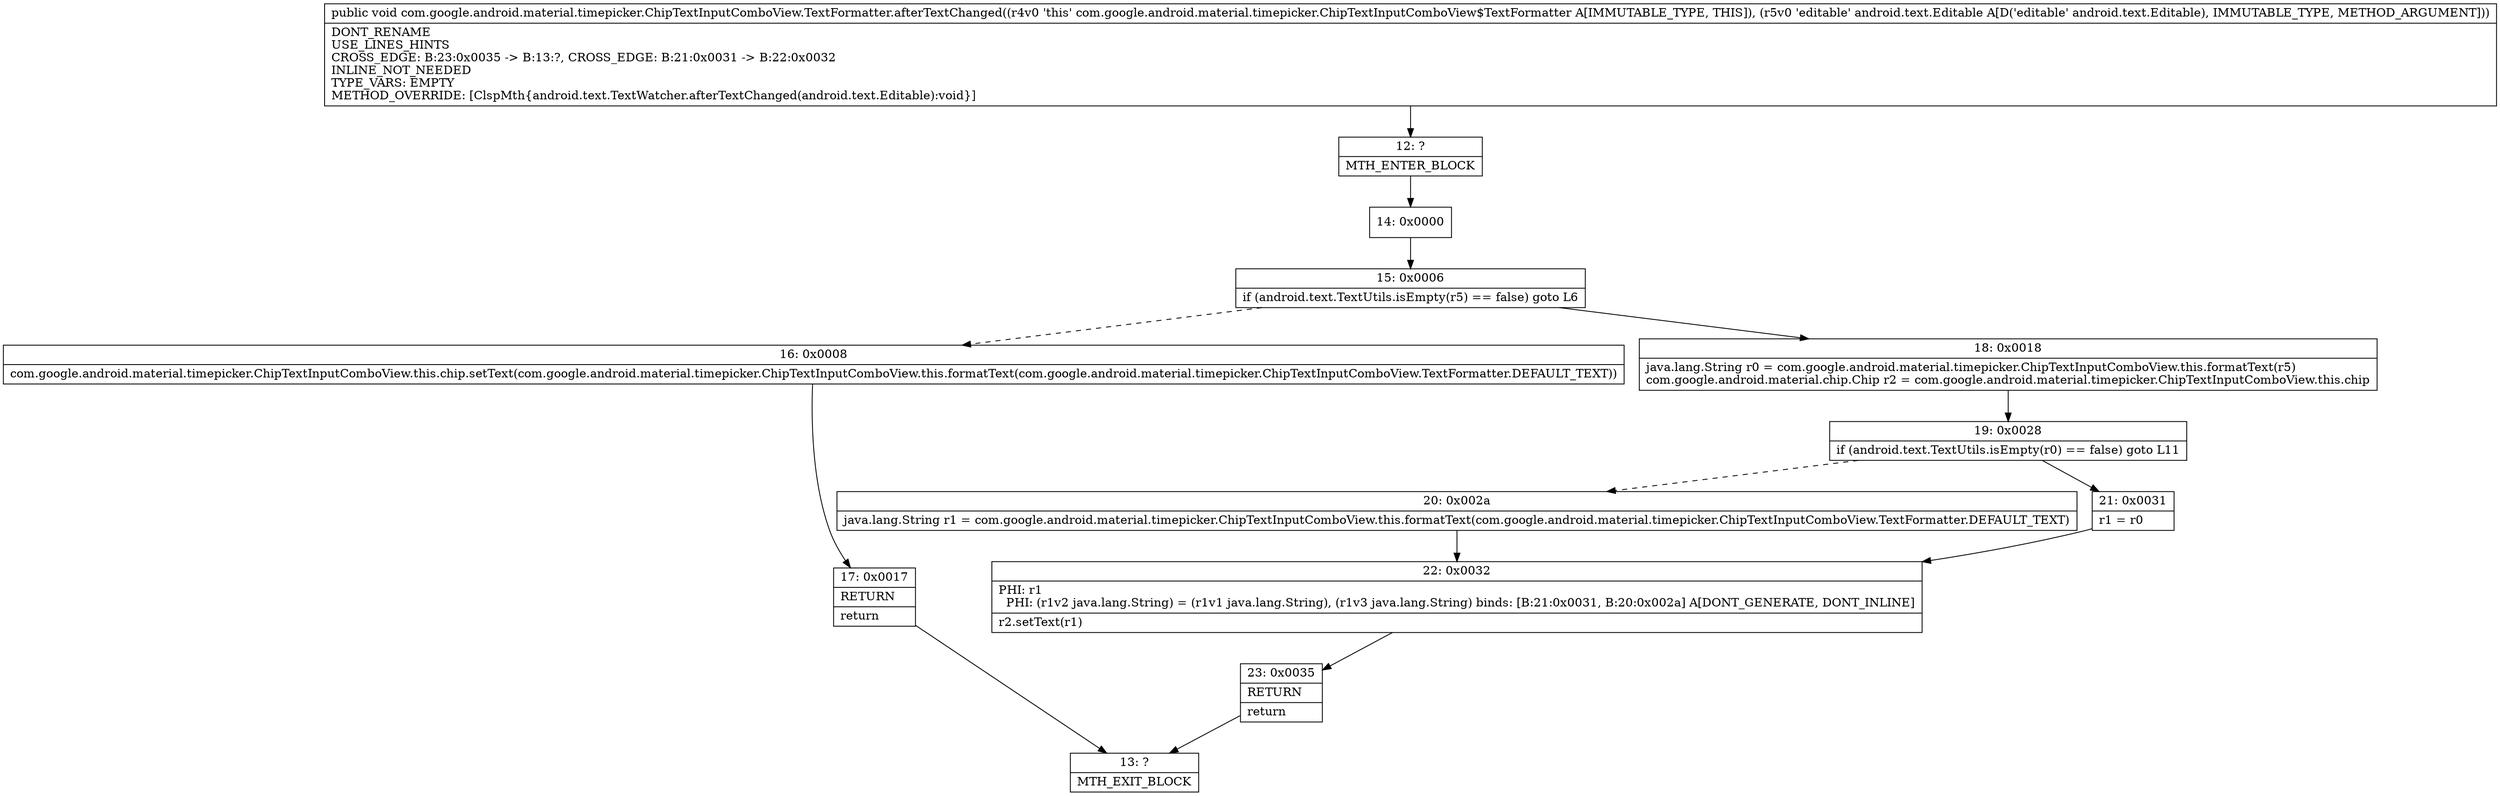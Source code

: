 digraph "CFG forcom.google.android.material.timepicker.ChipTextInputComboView.TextFormatter.afterTextChanged(Landroid\/text\/Editable;)V" {
Node_12 [shape=record,label="{12\:\ ?|MTH_ENTER_BLOCK\l}"];
Node_14 [shape=record,label="{14\:\ 0x0000}"];
Node_15 [shape=record,label="{15\:\ 0x0006|if (android.text.TextUtils.isEmpty(r5) == false) goto L6\l}"];
Node_16 [shape=record,label="{16\:\ 0x0008|com.google.android.material.timepicker.ChipTextInputComboView.this.chip.setText(com.google.android.material.timepicker.ChipTextInputComboView.this.formatText(com.google.android.material.timepicker.ChipTextInputComboView.TextFormatter.DEFAULT_TEXT))\l}"];
Node_17 [shape=record,label="{17\:\ 0x0017|RETURN\l|return\l}"];
Node_13 [shape=record,label="{13\:\ ?|MTH_EXIT_BLOCK\l}"];
Node_18 [shape=record,label="{18\:\ 0x0018|java.lang.String r0 = com.google.android.material.timepicker.ChipTextInputComboView.this.formatText(r5)\lcom.google.android.material.chip.Chip r2 = com.google.android.material.timepicker.ChipTextInputComboView.this.chip\l}"];
Node_19 [shape=record,label="{19\:\ 0x0028|if (android.text.TextUtils.isEmpty(r0) == false) goto L11\l}"];
Node_20 [shape=record,label="{20\:\ 0x002a|java.lang.String r1 = com.google.android.material.timepicker.ChipTextInputComboView.this.formatText(com.google.android.material.timepicker.ChipTextInputComboView.TextFormatter.DEFAULT_TEXT)\l}"];
Node_22 [shape=record,label="{22\:\ 0x0032|PHI: r1 \l  PHI: (r1v2 java.lang.String) = (r1v1 java.lang.String), (r1v3 java.lang.String) binds: [B:21:0x0031, B:20:0x002a] A[DONT_GENERATE, DONT_INLINE]\l|r2.setText(r1)\l}"];
Node_23 [shape=record,label="{23\:\ 0x0035|RETURN\l|return\l}"];
Node_21 [shape=record,label="{21\:\ 0x0031|r1 = r0\l}"];
MethodNode[shape=record,label="{public void com.google.android.material.timepicker.ChipTextInputComboView.TextFormatter.afterTextChanged((r4v0 'this' com.google.android.material.timepicker.ChipTextInputComboView$TextFormatter A[IMMUTABLE_TYPE, THIS]), (r5v0 'editable' android.text.Editable A[D('editable' android.text.Editable), IMMUTABLE_TYPE, METHOD_ARGUMENT]))  | DONT_RENAME\lUSE_LINES_HINTS\lCROSS_EDGE: B:23:0x0035 \-\> B:13:?, CROSS_EDGE: B:21:0x0031 \-\> B:22:0x0032\lINLINE_NOT_NEEDED\lTYPE_VARS: EMPTY\lMETHOD_OVERRIDE: [ClspMth\{android.text.TextWatcher.afterTextChanged(android.text.Editable):void\}]\l}"];
MethodNode -> Node_12;Node_12 -> Node_14;
Node_14 -> Node_15;
Node_15 -> Node_16[style=dashed];
Node_15 -> Node_18;
Node_16 -> Node_17;
Node_17 -> Node_13;
Node_18 -> Node_19;
Node_19 -> Node_20[style=dashed];
Node_19 -> Node_21;
Node_20 -> Node_22;
Node_22 -> Node_23;
Node_23 -> Node_13;
Node_21 -> Node_22;
}

